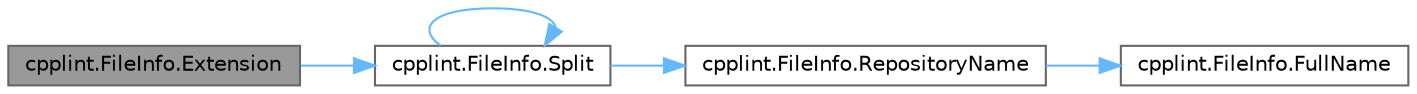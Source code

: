 digraph "cpplint.FileInfo.Extension"
{
 // LATEX_PDF_SIZE
  bgcolor="transparent";
  edge [fontname=Helvetica,fontsize=10,labelfontname=Helvetica,labelfontsize=10];
  node [fontname=Helvetica,fontsize=10,shape=box,height=0.2,width=0.4];
  rankdir="LR";
  Node1 [id="Node000001",label="cpplint.FileInfo.Extension",height=0.2,width=0.4,color="gray40", fillcolor="grey60", style="filled", fontcolor="black",tooltip=" "];
  Node1 -> Node2 [id="edge1_Node000001_Node000002",color="steelblue1",style="solid",tooltip=" "];
  Node2 [id="Node000002",label="cpplint.FileInfo.Split",height=0.2,width=0.4,color="grey40", fillcolor="white", style="filled",URL="$classcpplint_1_1_file_info.html#a5e303a91249d059740177b183888e89a",tooltip=" "];
  Node2 -> Node3 [id="edge2_Node000002_Node000003",color="steelblue1",style="solid",tooltip=" "];
  Node3 [id="Node000003",label="cpplint.FileInfo.RepositoryName",height=0.2,width=0.4,color="grey40", fillcolor="white", style="filled",URL="$classcpplint_1_1_file_info.html#a714480dc56e24fd965f3273edfb1b268",tooltip=" "];
  Node3 -> Node4 [id="edge3_Node000003_Node000004",color="steelblue1",style="solid",tooltip=" "];
  Node4 [id="Node000004",label="cpplint.FileInfo.FullName",height=0.2,width=0.4,color="grey40", fillcolor="white", style="filled",URL="$classcpplint_1_1_file_info.html#a3e597152c0e09063f61a9fd82691991d",tooltip=" "];
  Node2 -> Node2 [id="edge4_Node000002_Node000002",color="steelblue1",style="solid",tooltip=" "];
}
